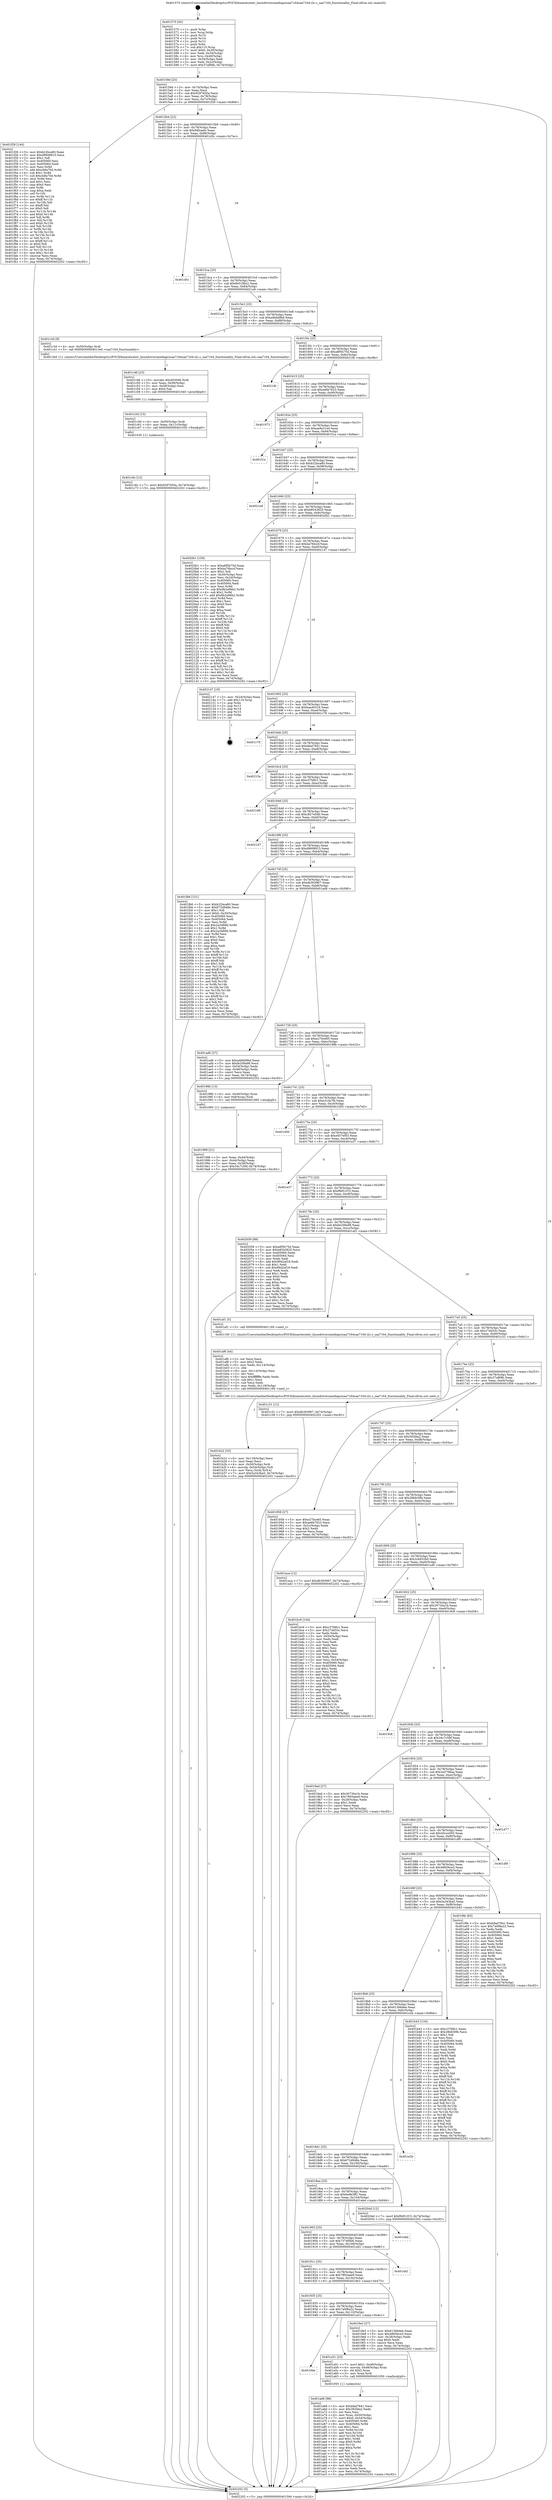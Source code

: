 digraph "0x401570" {
  label = "0x401570 (/mnt/c/Users/mathe/Desktop/tcc/POCII/binaries/extr_linuxdriversmediapcisaa7164saa7164-i2c.c_saa7164_functionality_Final-ollvm.out::main(0))"
  labelloc = "t"
  node[shape=record]

  Entry [label="",width=0.3,height=0.3,shape=circle,fillcolor=black,style=filled]
  "0x40159d" [label="{
     0x40159d [23]\l
     | [instrs]\l
     &nbsp;&nbsp;0x40159d \<+3\>: mov -0x74(%rbp),%eax\l
     &nbsp;&nbsp;0x4015a0 \<+2\>: mov %eax,%ecx\l
     &nbsp;&nbsp;0x4015a2 \<+6\>: sub $0x9297650a,%ecx\l
     &nbsp;&nbsp;0x4015a8 \<+3\>: mov %eax,-0x78(%rbp)\l
     &nbsp;&nbsp;0x4015ab \<+3\>: mov %ecx,-0x7c(%rbp)\l
     &nbsp;&nbsp;0x4015ae \<+6\>: je 0000000000401f26 \<main+0x9b6\>\l
  }"]
  "0x401f26" [label="{
     0x401f26 [144]\l
     | [instrs]\l
     &nbsp;&nbsp;0x401f26 \<+5\>: mov $0xb22bca80,%eax\l
     &nbsp;&nbsp;0x401f2b \<+5\>: mov $0xd9608915,%ecx\l
     &nbsp;&nbsp;0x401f30 \<+2\>: mov $0x1,%dl\l
     &nbsp;&nbsp;0x401f32 \<+7\>: mov 0x405060,%esi\l
     &nbsp;&nbsp;0x401f39 \<+7\>: mov 0x405064,%edi\l
     &nbsp;&nbsp;0x401f40 \<+3\>: mov %esi,%r8d\l
     &nbsp;&nbsp;0x401f43 \<+7\>: add $0xcb8a70d,%r8d\l
     &nbsp;&nbsp;0x401f4a \<+4\>: sub $0x1,%r8d\l
     &nbsp;&nbsp;0x401f4e \<+7\>: sub $0xcb8a70d,%r8d\l
     &nbsp;&nbsp;0x401f55 \<+4\>: imul %r8d,%esi\l
     &nbsp;&nbsp;0x401f59 \<+3\>: and $0x1,%esi\l
     &nbsp;&nbsp;0x401f5c \<+3\>: cmp $0x0,%esi\l
     &nbsp;&nbsp;0x401f5f \<+4\>: sete %r9b\l
     &nbsp;&nbsp;0x401f63 \<+3\>: cmp $0xa,%edi\l
     &nbsp;&nbsp;0x401f66 \<+4\>: setl %r10b\l
     &nbsp;&nbsp;0x401f6a \<+3\>: mov %r9b,%r11b\l
     &nbsp;&nbsp;0x401f6d \<+4\>: xor $0xff,%r11b\l
     &nbsp;&nbsp;0x401f71 \<+3\>: mov %r10b,%bl\l
     &nbsp;&nbsp;0x401f74 \<+3\>: xor $0xff,%bl\l
     &nbsp;&nbsp;0x401f77 \<+3\>: xor $0x0,%dl\l
     &nbsp;&nbsp;0x401f7a \<+3\>: mov %r11b,%r14b\l
     &nbsp;&nbsp;0x401f7d \<+4\>: and $0x0,%r14b\l
     &nbsp;&nbsp;0x401f81 \<+3\>: and %dl,%r9b\l
     &nbsp;&nbsp;0x401f84 \<+3\>: mov %bl,%r15b\l
     &nbsp;&nbsp;0x401f87 \<+4\>: and $0x0,%r15b\l
     &nbsp;&nbsp;0x401f8b \<+3\>: and %dl,%r10b\l
     &nbsp;&nbsp;0x401f8e \<+3\>: or %r9b,%r14b\l
     &nbsp;&nbsp;0x401f91 \<+3\>: or %r10b,%r15b\l
     &nbsp;&nbsp;0x401f94 \<+3\>: xor %r15b,%r14b\l
     &nbsp;&nbsp;0x401f97 \<+3\>: or %bl,%r11b\l
     &nbsp;&nbsp;0x401f9a \<+4\>: xor $0xff,%r11b\l
     &nbsp;&nbsp;0x401f9e \<+3\>: or $0x0,%dl\l
     &nbsp;&nbsp;0x401fa1 \<+3\>: and %dl,%r11b\l
     &nbsp;&nbsp;0x401fa4 \<+3\>: or %r11b,%r14b\l
     &nbsp;&nbsp;0x401fa7 \<+4\>: test $0x1,%r14b\l
     &nbsp;&nbsp;0x401fab \<+3\>: cmovne %ecx,%eax\l
     &nbsp;&nbsp;0x401fae \<+3\>: mov %eax,-0x74(%rbp)\l
     &nbsp;&nbsp;0x401fb1 \<+5\>: jmp 0000000000402202 \<main+0xc92\>\l
  }"]
  "0x4015b4" [label="{
     0x4015b4 [22]\l
     | [instrs]\l
     &nbsp;&nbsp;0x4015b4 \<+5\>: jmp 00000000004015b9 \<main+0x49\>\l
     &nbsp;&nbsp;0x4015b9 \<+3\>: mov -0x78(%rbp),%eax\l
     &nbsp;&nbsp;0x4015bc \<+5\>: sub $0x94fcaefc,%eax\l
     &nbsp;&nbsp;0x4015c1 \<+3\>: mov %eax,-0x80(%rbp)\l
     &nbsp;&nbsp;0x4015c4 \<+6\>: je 0000000000401d5c \<main+0x7ec\>\l
  }"]
  Exit [label="",width=0.3,height=0.3,shape=circle,fillcolor=black,style=filled,peripheries=2]
  "0x401d5c" [label="{
     0x401d5c\l
  }", style=dashed]
  "0x4015ca" [label="{
     0x4015ca [25]\l
     | [instrs]\l
     &nbsp;&nbsp;0x4015ca \<+5\>: jmp 00000000004015cf \<main+0x5f\>\l
     &nbsp;&nbsp;0x4015cf \<+3\>: mov -0x78(%rbp),%eax\l
     &nbsp;&nbsp;0x4015d2 \<+5\>: sub $0x9e518bc2,%eax\l
     &nbsp;&nbsp;0x4015d7 \<+6\>: mov %eax,-0x84(%rbp)\l
     &nbsp;&nbsp;0x4015dd \<+6\>: je 00000000004021a9 \<main+0xc39\>\l
  }"]
  "0x401c6c" [label="{
     0x401c6c [12]\l
     | [instrs]\l
     &nbsp;&nbsp;0x401c6c \<+7\>: movl $0x9297650a,-0x74(%rbp)\l
     &nbsp;&nbsp;0x401c73 \<+5\>: jmp 0000000000402202 \<main+0xc92\>\l
  }"]
  "0x4021a9" [label="{
     0x4021a9\l
  }", style=dashed]
  "0x4015e3" [label="{
     0x4015e3 [25]\l
     | [instrs]\l
     &nbsp;&nbsp;0x4015e3 \<+5\>: jmp 00000000004015e8 \<main+0x78\>\l
     &nbsp;&nbsp;0x4015e8 \<+3\>: mov -0x78(%rbp),%eax\l
     &nbsp;&nbsp;0x4015eb \<+5\>: sub $0xa4b6d9bd,%eax\l
     &nbsp;&nbsp;0x4015f0 \<+6\>: mov %eax,-0x88(%rbp)\l
     &nbsp;&nbsp;0x4015f6 \<+6\>: je 0000000000401c3d \<main+0x6cd\>\l
  }"]
  "0x401c5d" [label="{
     0x401c5d [15]\l
     | [instrs]\l
     &nbsp;&nbsp;0x401c5d \<+4\>: mov -0x50(%rbp),%rdi\l
     &nbsp;&nbsp;0x401c61 \<+6\>: mov %eax,-0x11c(%rbp)\l
     &nbsp;&nbsp;0x401c67 \<+5\>: call 0000000000401030 \<free@plt\>\l
     | [calls]\l
     &nbsp;&nbsp;0x401030 \{1\} (unknown)\l
  }"]
  "0x401c3d" [label="{
     0x401c3d [9]\l
     | [instrs]\l
     &nbsp;&nbsp;0x401c3d \<+4\>: mov -0x50(%rbp),%rdi\l
     &nbsp;&nbsp;0x401c41 \<+5\>: call 00000000004013e0 \<saa7164_functionality\>\l
     | [calls]\l
     &nbsp;&nbsp;0x4013e0 \{1\} (/mnt/c/Users/mathe/Desktop/tcc/POCII/binaries/extr_linuxdriversmediapcisaa7164saa7164-i2c.c_saa7164_functionality_Final-ollvm.out::saa7164_functionality)\l
  }"]
  "0x4015fc" [label="{
     0x4015fc [25]\l
     | [instrs]\l
     &nbsp;&nbsp;0x4015fc \<+5\>: jmp 0000000000401601 \<main+0x91\>\l
     &nbsp;&nbsp;0x401601 \<+3\>: mov -0x78(%rbp),%eax\l
     &nbsp;&nbsp;0x401604 \<+5\>: sub $0xa8f5b75d,%eax\l
     &nbsp;&nbsp;0x401609 \<+6\>: mov %eax,-0x8c(%rbp)\l
     &nbsp;&nbsp;0x40160f \<+6\>: je 00000000004021fb \<main+0xc8b\>\l
  }"]
  "0x401c46" [label="{
     0x401c46 [23]\l
     | [instrs]\l
     &nbsp;&nbsp;0x401c46 \<+10\>: movabs $0x4030d6,%rdi\l
     &nbsp;&nbsp;0x401c50 \<+3\>: mov %eax,-0x58(%rbp)\l
     &nbsp;&nbsp;0x401c53 \<+3\>: mov -0x58(%rbp),%esi\l
     &nbsp;&nbsp;0x401c56 \<+2\>: mov $0x0,%al\l
     &nbsp;&nbsp;0x401c58 \<+5\>: call 0000000000401040 \<printf@plt\>\l
     | [calls]\l
     &nbsp;&nbsp;0x401040 \{1\} (unknown)\l
  }"]
  "0x4021fb" [label="{
     0x4021fb\l
  }", style=dashed]
  "0x401615" [label="{
     0x401615 [25]\l
     | [instrs]\l
     &nbsp;&nbsp;0x401615 \<+5\>: jmp 000000000040161a \<main+0xaa\>\l
     &nbsp;&nbsp;0x40161a \<+3\>: mov -0x78(%rbp),%eax\l
     &nbsp;&nbsp;0x40161d \<+5\>: sub $0xae6b7623,%eax\l
     &nbsp;&nbsp;0x401622 \<+6\>: mov %eax,-0x90(%rbp)\l
     &nbsp;&nbsp;0x401628 \<+6\>: je 0000000000401973 \<main+0x403\>\l
  }"]
  "0x401b22" [label="{
     0x401b22 [33]\l
     | [instrs]\l
     &nbsp;&nbsp;0x401b22 \<+6\>: mov -0x118(%rbp),%ecx\l
     &nbsp;&nbsp;0x401b28 \<+3\>: imul %eax,%ecx\l
     &nbsp;&nbsp;0x401b2b \<+4\>: mov -0x50(%rbp),%rdi\l
     &nbsp;&nbsp;0x401b2f \<+4\>: movslq -0x54(%rbp),%r8\l
     &nbsp;&nbsp;0x401b33 \<+4\>: mov %ecx,(%rdi,%r8,4)\l
     &nbsp;&nbsp;0x401b37 \<+7\>: movl $0x5a343ba5,-0x74(%rbp)\l
     &nbsp;&nbsp;0x401b3e \<+5\>: jmp 0000000000402202 \<main+0xc92\>\l
  }"]
  "0x401973" [label="{
     0x401973\l
  }", style=dashed]
  "0x40162e" [label="{
     0x40162e [25]\l
     | [instrs]\l
     &nbsp;&nbsp;0x40162e \<+5\>: jmp 0000000000401633 \<main+0xc3\>\l
     &nbsp;&nbsp;0x401633 \<+3\>: mov -0x78(%rbp),%eax\l
     &nbsp;&nbsp;0x401636 \<+5\>: sub $0xae9e31e4,%eax\l
     &nbsp;&nbsp;0x40163b \<+6\>: mov %eax,-0x94(%rbp)\l
     &nbsp;&nbsp;0x401641 \<+6\>: je 0000000000401f1a \<main+0x9aa\>\l
  }"]
  "0x401af6" [label="{
     0x401af6 [44]\l
     | [instrs]\l
     &nbsp;&nbsp;0x401af6 \<+2\>: xor %ecx,%ecx\l
     &nbsp;&nbsp;0x401af8 \<+5\>: mov $0x2,%edx\l
     &nbsp;&nbsp;0x401afd \<+6\>: mov %edx,-0x114(%rbp)\l
     &nbsp;&nbsp;0x401b03 \<+1\>: cltd\l
     &nbsp;&nbsp;0x401b04 \<+6\>: mov -0x114(%rbp),%esi\l
     &nbsp;&nbsp;0x401b0a \<+2\>: idiv %esi\l
     &nbsp;&nbsp;0x401b0c \<+6\>: imul $0xfffffffe,%edx,%edx\l
     &nbsp;&nbsp;0x401b12 \<+3\>: sub $0x1,%ecx\l
     &nbsp;&nbsp;0x401b15 \<+2\>: sub %ecx,%edx\l
     &nbsp;&nbsp;0x401b17 \<+6\>: mov %edx,-0x118(%rbp)\l
     &nbsp;&nbsp;0x401b1d \<+5\>: call 0000000000401160 \<next_i\>\l
     | [calls]\l
     &nbsp;&nbsp;0x401160 \{1\} (/mnt/c/Users/mathe/Desktop/tcc/POCII/binaries/extr_linuxdriversmediapcisaa7164saa7164-i2c.c_saa7164_functionality_Final-ollvm.out::next_i)\l
  }"]
  "0x401f1a" [label="{
     0x401f1a\l
  }", style=dashed]
  "0x401647" [label="{
     0x401647 [25]\l
     | [instrs]\l
     &nbsp;&nbsp;0x401647 \<+5\>: jmp 000000000040164c \<main+0xdc\>\l
     &nbsp;&nbsp;0x40164c \<+3\>: mov -0x78(%rbp),%eax\l
     &nbsp;&nbsp;0x40164f \<+5\>: sub $0xb22bca80,%eax\l
     &nbsp;&nbsp;0x401654 \<+6\>: mov %eax,-0x98(%rbp)\l
     &nbsp;&nbsp;0x40165a \<+6\>: je 00000000004021e8 \<main+0xc78\>\l
  }"]
  "0x401a68" [label="{
     0x401a68 [98]\l
     | [instrs]\l
     &nbsp;&nbsp;0x401a68 \<+5\>: mov $0xbfad7841,%ecx\l
     &nbsp;&nbsp;0x401a6d \<+5\>: mov $0x392fda2,%edx\l
     &nbsp;&nbsp;0x401a72 \<+2\>: xor %esi,%esi\l
     &nbsp;&nbsp;0x401a74 \<+4\>: mov %rax,-0x50(%rbp)\l
     &nbsp;&nbsp;0x401a78 \<+7\>: movl $0x0,-0x54(%rbp)\l
     &nbsp;&nbsp;0x401a7f \<+8\>: mov 0x405060,%r8d\l
     &nbsp;&nbsp;0x401a87 \<+8\>: mov 0x405064,%r9d\l
     &nbsp;&nbsp;0x401a8f \<+3\>: sub $0x1,%esi\l
     &nbsp;&nbsp;0x401a92 \<+3\>: mov %r8d,%r10d\l
     &nbsp;&nbsp;0x401a95 \<+3\>: add %esi,%r10d\l
     &nbsp;&nbsp;0x401a98 \<+4\>: imul %r10d,%r8d\l
     &nbsp;&nbsp;0x401a9c \<+4\>: and $0x1,%r8d\l
     &nbsp;&nbsp;0x401aa0 \<+4\>: cmp $0x0,%r8d\l
     &nbsp;&nbsp;0x401aa4 \<+4\>: sete %r11b\l
     &nbsp;&nbsp;0x401aa8 \<+4\>: cmp $0xa,%r9d\l
     &nbsp;&nbsp;0x401aac \<+3\>: setl %bl\l
     &nbsp;&nbsp;0x401aaf \<+3\>: mov %r11b,%r14b\l
     &nbsp;&nbsp;0x401ab2 \<+3\>: and %bl,%r14b\l
     &nbsp;&nbsp;0x401ab5 \<+3\>: xor %bl,%r11b\l
     &nbsp;&nbsp;0x401ab8 \<+3\>: or %r11b,%r14b\l
     &nbsp;&nbsp;0x401abb \<+4\>: test $0x1,%r14b\l
     &nbsp;&nbsp;0x401abf \<+3\>: cmovne %edx,%ecx\l
     &nbsp;&nbsp;0x401ac2 \<+3\>: mov %ecx,-0x74(%rbp)\l
     &nbsp;&nbsp;0x401ac5 \<+5\>: jmp 0000000000402202 \<main+0xc92\>\l
  }"]
  "0x4021e8" [label="{
     0x4021e8\l
  }", style=dashed]
  "0x401660" [label="{
     0x401660 [25]\l
     | [instrs]\l
     &nbsp;&nbsp;0x401660 \<+5\>: jmp 0000000000401665 \<main+0xf5\>\l
     &nbsp;&nbsp;0x401665 \<+3\>: mov -0x78(%rbp),%eax\l
     &nbsp;&nbsp;0x401668 \<+5\>: sub $0xb8543825,%eax\l
     &nbsp;&nbsp;0x40166d \<+6\>: mov %eax,-0x9c(%rbp)\l
     &nbsp;&nbsp;0x401673 \<+6\>: je 00000000004020b1 \<main+0xb41\>\l
  }"]
  "0x40194e" [label="{
     0x40194e\l
  }", style=dashed]
  "0x4020b1" [label="{
     0x4020b1 [150]\l
     | [instrs]\l
     &nbsp;&nbsp;0x4020b1 \<+5\>: mov $0xa8f5b75d,%eax\l
     &nbsp;&nbsp;0x4020b6 \<+5\>: mov $0xba76bccf,%ecx\l
     &nbsp;&nbsp;0x4020bb \<+2\>: mov $0x1,%dl\l
     &nbsp;&nbsp;0x4020bd \<+3\>: mov -0x30(%rbp),%esi\l
     &nbsp;&nbsp;0x4020c0 \<+3\>: mov %esi,-0x24(%rbp)\l
     &nbsp;&nbsp;0x4020c3 \<+7\>: mov 0x405060,%esi\l
     &nbsp;&nbsp;0x4020ca \<+7\>: mov 0x405064,%edi\l
     &nbsp;&nbsp;0x4020d1 \<+3\>: mov %esi,%r8d\l
     &nbsp;&nbsp;0x4020d4 \<+7\>: sub $0x8b2a96b2,%r8d\l
     &nbsp;&nbsp;0x4020db \<+4\>: sub $0x1,%r8d\l
     &nbsp;&nbsp;0x4020df \<+7\>: add $0x8b2a96b2,%r8d\l
     &nbsp;&nbsp;0x4020e6 \<+4\>: imul %r8d,%esi\l
     &nbsp;&nbsp;0x4020ea \<+3\>: and $0x1,%esi\l
     &nbsp;&nbsp;0x4020ed \<+3\>: cmp $0x0,%esi\l
     &nbsp;&nbsp;0x4020f0 \<+4\>: sete %r9b\l
     &nbsp;&nbsp;0x4020f4 \<+3\>: cmp $0xa,%edi\l
     &nbsp;&nbsp;0x4020f7 \<+4\>: setl %r10b\l
     &nbsp;&nbsp;0x4020fb \<+3\>: mov %r9b,%r11b\l
     &nbsp;&nbsp;0x4020fe \<+4\>: xor $0xff,%r11b\l
     &nbsp;&nbsp;0x402102 \<+3\>: mov %r10b,%bl\l
     &nbsp;&nbsp;0x402105 \<+3\>: xor $0xff,%bl\l
     &nbsp;&nbsp;0x402108 \<+3\>: xor $0x0,%dl\l
     &nbsp;&nbsp;0x40210b \<+3\>: mov %r11b,%r14b\l
     &nbsp;&nbsp;0x40210e \<+4\>: and $0x0,%r14b\l
     &nbsp;&nbsp;0x402112 \<+3\>: and %dl,%r9b\l
     &nbsp;&nbsp;0x402115 \<+3\>: mov %bl,%r15b\l
     &nbsp;&nbsp;0x402118 \<+4\>: and $0x0,%r15b\l
     &nbsp;&nbsp;0x40211c \<+3\>: and %dl,%r10b\l
     &nbsp;&nbsp;0x40211f \<+3\>: or %r9b,%r14b\l
     &nbsp;&nbsp;0x402122 \<+3\>: or %r10b,%r15b\l
     &nbsp;&nbsp;0x402125 \<+3\>: xor %r15b,%r14b\l
     &nbsp;&nbsp;0x402128 \<+3\>: or %bl,%r11b\l
     &nbsp;&nbsp;0x40212b \<+4\>: xor $0xff,%r11b\l
     &nbsp;&nbsp;0x40212f \<+3\>: or $0x0,%dl\l
     &nbsp;&nbsp;0x402132 \<+3\>: and %dl,%r11b\l
     &nbsp;&nbsp;0x402135 \<+3\>: or %r11b,%r14b\l
     &nbsp;&nbsp;0x402138 \<+4\>: test $0x1,%r14b\l
     &nbsp;&nbsp;0x40213c \<+3\>: cmovne %ecx,%eax\l
     &nbsp;&nbsp;0x40213f \<+3\>: mov %eax,-0x74(%rbp)\l
     &nbsp;&nbsp;0x402142 \<+5\>: jmp 0000000000402202 \<main+0xc92\>\l
  }"]
  "0x401679" [label="{
     0x401679 [25]\l
     | [instrs]\l
     &nbsp;&nbsp;0x401679 \<+5\>: jmp 000000000040167e \<main+0x10e\>\l
     &nbsp;&nbsp;0x40167e \<+3\>: mov -0x78(%rbp),%eax\l
     &nbsp;&nbsp;0x401681 \<+5\>: sub $0xba76bccf,%eax\l
     &nbsp;&nbsp;0x401686 \<+6\>: mov %eax,-0xa0(%rbp)\l
     &nbsp;&nbsp;0x40168c \<+6\>: je 0000000000402147 \<main+0xbd7\>\l
  }"]
  "0x401a51" [label="{
     0x401a51 [23]\l
     | [instrs]\l
     &nbsp;&nbsp;0x401a51 \<+7\>: movl $0x1,-0x48(%rbp)\l
     &nbsp;&nbsp;0x401a58 \<+4\>: movslq -0x48(%rbp),%rax\l
     &nbsp;&nbsp;0x401a5c \<+4\>: shl $0x2,%rax\l
     &nbsp;&nbsp;0x401a60 \<+3\>: mov %rax,%rdi\l
     &nbsp;&nbsp;0x401a63 \<+5\>: call 0000000000401050 \<malloc@plt\>\l
     | [calls]\l
     &nbsp;&nbsp;0x401050 \{1\} (unknown)\l
  }"]
  "0x402147" [label="{
     0x402147 [19]\l
     | [instrs]\l
     &nbsp;&nbsp;0x402147 \<+3\>: mov -0x24(%rbp),%eax\l
     &nbsp;&nbsp;0x40214a \<+7\>: add $0x110,%rsp\l
     &nbsp;&nbsp;0x402151 \<+1\>: pop %rbx\l
     &nbsp;&nbsp;0x402152 \<+2\>: pop %r12\l
     &nbsp;&nbsp;0x402154 \<+2\>: pop %r14\l
     &nbsp;&nbsp;0x402156 \<+2\>: pop %r15\l
     &nbsp;&nbsp;0x402158 \<+1\>: pop %rbp\l
     &nbsp;&nbsp;0x402159 \<+1\>: ret\l
  }"]
  "0x401692" [label="{
     0x401692 [25]\l
     | [instrs]\l
     &nbsp;&nbsp;0x401692 \<+5\>: jmp 0000000000401697 \<main+0x127\>\l
     &nbsp;&nbsp;0x401697 \<+3\>: mov -0x78(%rbp),%eax\l
     &nbsp;&nbsp;0x40169a \<+5\>: sub $0xbaa40316,%eax\l
     &nbsp;&nbsp;0x40169f \<+6\>: mov %eax,-0xa4(%rbp)\l
     &nbsp;&nbsp;0x4016a5 \<+6\>: je 0000000000401c78 \<main+0x708\>\l
  }"]
  "0x401935" [label="{
     0x401935 [25]\l
     | [instrs]\l
     &nbsp;&nbsp;0x401935 \<+5\>: jmp 000000000040193a \<main+0x3ca\>\l
     &nbsp;&nbsp;0x40193a \<+3\>: mov -0x78(%rbp),%eax\l
     &nbsp;&nbsp;0x40193d \<+5\>: sub $0x7a0f8a22,%eax\l
     &nbsp;&nbsp;0x401942 \<+6\>: mov %eax,-0x110(%rbp)\l
     &nbsp;&nbsp;0x401948 \<+6\>: je 0000000000401a51 \<main+0x4e1\>\l
  }"]
  "0x401c78" [label="{
     0x401c78\l
  }", style=dashed]
  "0x4016ab" [label="{
     0x4016ab [25]\l
     | [instrs]\l
     &nbsp;&nbsp;0x4016ab \<+5\>: jmp 00000000004016b0 \<main+0x140\>\l
     &nbsp;&nbsp;0x4016b0 \<+3\>: mov -0x78(%rbp),%eax\l
     &nbsp;&nbsp;0x4016b3 \<+5\>: sub $0xbfad7841,%eax\l
     &nbsp;&nbsp;0x4016b8 \<+6\>: mov %eax,-0xa8(%rbp)\l
     &nbsp;&nbsp;0x4016be \<+6\>: je 000000000040215a \<main+0xbea\>\l
  }"]
  "0x4019e3" [label="{
     0x4019e3 [27]\l
     | [instrs]\l
     &nbsp;&nbsp;0x4019e3 \<+5\>: mov $0x61366dee,%eax\l
     &nbsp;&nbsp;0x4019e8 \<+5\>: mov $0x48656ce3,%ecx\l
     &nbsp;&nbsp;0x4019ed \<+3\>: mov -0x28(%rbp),%edx\l
     &nbsp;&nbsp;0x4019f0 \<+3\>: cmp $0x0,%edx\l
     &nbsp;&nbsp;0x4019f3 \<+3\>: cmove %ecx,%eax\l
     &nbsp;&nbsp;0x4019f6 \<+3\>: mov %eax,-0x74(%rbp)\l
     &nbsp;&nbsp;0x4019f9 \<+5\>: jmp 0000000000402202 \<main+0xc92\>\l
  }"]
  "0x40215a" [label="{
     0x40215a\l
  }", style=dashed]
  "0x4016c4" [label="{
     0x4016c4 [25]\l
     | [instrs]\l
     &nbsp;&nbsp;0x4016c4 \<+5\>: jmp 00000000004016c9 \<main+0x159\>\l
     &nbsp;&nbsp;0x4016c9 \<+3\>: mov -0x78(%rbp),%eax\l
     &nbsp;&nbsp;0x4016cc \<+5\>: sub $0xc37fdfc1,%eax\l
     &nbsp;&nbsp;0x4016d1 \<+6\>: mov %eax,-0xac(%rbp)\l
     &nbsp;&nbsp;0x4016d7 \<+6\>: je 0000000000402188 \<main+0xc18\>\l
  }"]
  "0x40191c" [label="{
     0x40191c [25]\l
     | [instrs]\l
     &nbsp;&nbsp;0x40191c \<+5\>: jmp 0000000000401921 \<main+0x3b1\>\l
     &nbsp;&nbsp;0x401921 \<+3\>: mov -0x78(%rbp),%eax\l
     &nbsp;&nbsp;0x401924 \<+5\>: sub $0x7893aee9,%eax\l
     &nbsp;&nbsp;0x401929 \<+6\>: mov %eax,-0x10c(%rbp)\l
     &nbsp;&nbsp;0x40192f \<+6\>: je 00000000004019e3 \<main+0x473\>\l
  }"]
  "0x402188" [label="{
     0x402188\l
  }", style=dashed]
  "0x4016dd" [label="{
     0x4016dd [25]\l
     | [instrs]\l
     &nbsp;&nbsp;0x4016dd \<+5\>: jmp 00000000004016e2 \<main+0x172\>\l
     &nbsp;&nbsp;0x4016e2 \<+3\>: mov -0x78(%rbp),%eax\l
     &nbsp;&nbsp;0x4016e5 \<+5\>: sub $0xc827e0db,%eax\l
     &nbsp;&nbsp;0x4016ea \<+6\>: mov %eax,-0xb0(%rbp)\l
     &nbsp;&nbsp;0x4016f0 \<+6\>: je 00000000004021d7 \<main+0xc67\>\l
  }"]
  "0x401dd1" [label="{
     0x401dd1\l
  }", style=dashed]
  "0x4021d7" [label="{
     0x4021d7\l
  }", style=dashed]
  "0x4016f6" [label="{
     0x4016f6 [25]\l
     | [instrs]\l
     &nbsp;&nbsp;0x4016f6 \<+5\>: jmp 00000000004016fb \<main+0x18b\>\l
     &nbsp;&nbsp;0x4016fb \<+3\>: mov -0x78(%rbp),%eax\l
     &nbsp;&nbsp;0x4016fe \<+5\>: sub $0xd9608915,%eax\l
     &nbsp;&nbsp;0x401703 \<+6\>: mov %eax,-0xb4(%rbp)\l
     &nbsp;&nbsp;0x401709 \<+6\>: je 0000000000401fb6 \<main+0xa46\>\l
  }"]
  "0x401903" [label="{
     0x401903 [25]\l
     | [instrs]\l
     &nbsp;&nbsp;0x401903 \<+5\>: jmp 0000000000401908 \<main+0x398\>\l
     &nbsp;&nbsp;0x401908 \<+3\>: mov -0x78(%rbp),%eax\l
     &nbsp;&nbsp;0x40190b \<+5\>: sub $0x7374f0b6,%eax\l
     &nbsp;&nbsp;0x401910 \<+6\>: mov %eax,-0x108(%rbp)\l
     &nbsp;&nbsp;0x401916 \<+6\>: je 0000000000401dd1 \<main+0x861\>\l
  }"]
  "0x401fb6" [label="{
     0x401fb6 [151]\l
     | [instrs]\l
     &nbsp;&nbsp;0x401fb6 \<+5\>: mov $0xb22bca80,%eax\l
     &nbsp;&nbsp;0x401fbb \<+5\>: mov $0x672d948e,%ecx\l
     &nbsp;&nbsp;0x401fc0 \<+2\>: mov $0x1,%dl\l
     &nbsp;&nbsp;0x401fc2 \<+7\>: movl $0x0,-0x30(%rbp)\l
     &nbsp;&nbsp;0x401fc9 \<+7\>: mov 0x405060,%esi\l
     &nbsp;&nbsp;0x401fd0 \<+7\>: mov 0x405064,%edi\l
     &nbsp;&nbsp;0x401fd7 \<+3\>: mov %esi,%r8d\l
     &nbsp;&nbsp;0x401fda \<+7\>: add $0x2a34f0fd,%r8d\l
     &nbsp;&nbsp;0x401fe1 \<+4\>: sub $0x1,%r8d\l
     &nbsp;&nbsp;0x401fe5 \<+7\>: sub $0x2a34f0fd,%r8d\l
     &nbsp;&nbsp;0x401fec \<+4\>: imul %r8d,%esi\l
     &nbsp;&nbsp;0x401ff0 \<+3\>: and $0x1,%esi\l
     &nbsp;&nbsp;0x401ff3 \<+3\>: cmp $0x0,%esi\l
     &nbsp;&nbsp;0x401ff6 \<+4\>: sete %r9b\l
     &nbsp;&nbsp;0x401ffa \<+3\>: cmp $0xa,%edi\l
     &nbsp;&nbsp;0x401ffd \<+4\>: setl %r10b\l
     &nbsp;&nbsp;0x402001 \<+3\>: mov %r9b,%r11b\l
     &nbsp;&nbsp;0x402004 \<+4\>: xor $0xff,%r11b\l
     &nbsp;&nbsp;0x402008 \<+3\>: mov %r10b,%bl\l
     &nbsp;&nbsp;0x40200b \<+3\>: xor $0xff,%bl\l
     &nbsp;&nbsp;0x40200e \<+3\>: xor $0x1,%dl\l
     &nbsp;&nbsp;0x402011 \<+3\>: mov %r11b,%r14b\l
     &nbsp;&nbsp;0x402014 \<+4\>: and $0xff,%r14b\l
     &nbsp;&nbsp;0x402018 \<+3\>: and %dl,%r9b\l
     &nbsp;&nbsp;0x40201b \<+3\>: mov %bl,%r15b\l
     &nbsp;&nbsp;0x40201e \<+4\>: and $0xff,%r15b\l
     &nbsp;&nbsp;0x402022 \<+3\>: and %dl,%r10b\l
     &nbsp;&nbsp;0x402025 \<+3\>: or %r9b,%r14b\l
     &nbsp;&nbsp;0x402028 \<+3\>: or %r10b,%r15b\l
     &nbsp;&nbsp;0x40202b \<+3\>: xor %r15b,%r14b\l
     &nbsp;&nbsp;0x40202e \<+3\>: or %bl,%r11b\l
     &nbsp;&nbsp;0x402031 \<+4\>: xor $0xff,%r11b\l
     &nbsp;&nbsp;0x402035 \<+3\>: or $0x1,%dl\l
     &nbsp;&nbsp;0x402038 \<+3\>: and %dl,%r11b\l
     &nbsp;&nbsp;0x40203b \<+3\>: or %r11b,%r14b\l
     &nbsp;&nbsp;0x40203e \<+4\>: test $0x1,%r14b\l
     &nbsp;&nbsp;0x402042 \<+3\>: cmovne %ecx,%eax\l
     &nbsp;&nbsp;0x402045 \<+3\>: mov %eax,-0x74(%rbp)\l
     &nbsp;&nbsp;0x402048 \<+5\>: jmp 0000000000402202 \<main+0xc92\>\l
  }"]
  "0x40170f" [label="{
     0x40170f [25]\l
     | [instrs]\l
     &nbsp;&nbsp;0x40170f \<+5\>: jmp 0000000000401714 \<main+0x1a4\>\l
     &nbsp;&nbsp;0x401714 \<+3\>: mov -0x78(%rbp),%eax\l
     &nbsp;&nbsp;0x401717 \<+5\>: sub $0xdb393967,%eax\l
     &nbsp;&nbsp;0x40171c \<+6\>: mov %eax,-0xb8(%rbp)\l
     &nbsp;&nbsp;0x401722 \<+6\>: je 0000000000401ad6 \<main+0x566\>\l
  }"]
  "0x401ebd" [label="{
     0x401ebd\l
  }", style=dashed]
  "0x401ad6" [label="{
     0x401ad6 [27]\l
     | [instrs]\l
     &nbsp;&nbsp;0x401ad6 \<+5\>: mov $0xa4b6d9bd,%eax\l
     &nbsp;&nbsp;0x401adb \<+5\>: mov $0xfe209a98,%ecx\l
     &nbsp;&nbsp;0x401ae0 \<+3\>: mov -0x54(%rbp),%edx\l
     &nbsp;&nbsp;0x401ae3 \<+3\>: cmp -0x48(%rbp),%edx\l
     &nbsp;&nbsp;0x401ae6 \<+3\>: cmovl %ecx,%eax\l
     &nbsp;&nbsp;0x401ae9 \<+3\>: mov %eax,-0x74(%rbp)\l
     &nbsp;&nbsp;0x401aec \<+5\>: jmp 0000000000402202 \<main+0xc92\>\l
  }"]
  "0x401728" [label="{
     0x401728 [25]\l
     | [instrs]\l
     &nbsp;&nbsp;0x401728 \<+5\>: jmp 000000000040172d \<main+0x1bd\>\l
     &nbsp;&nbsp;0x40172d \<+3\>: mov -0x78(%rbp),%eax\l
     &nbsp;&nbsp;0x401730 \<+5\>: sub $0xe27bce65,%eax\l
     &nbsp;&nbsp;0x401735 \<+6\>: mov %eax,-0xbc(%rbp)\l
     &nbsp;&nbsp;0x40173b \<+6\>: je 000000000040198b \<main+0x41b\>\l
  }"]
  "0x4018ea" [label="{
     0x4018ea [25]\l
     | [instrs]\l
     &nbsp;&nbsp;0x4018ea \<+5\>: jmp 00000000004018ef \<main+0x37f\>\l
     &nbsp;&nbsp;0x4018ef \<+3\>: mov -0x78(%rbp),%eax\l
     &nbsp;&nbsp;0x4018f2 \<+5\>: sub $0x6e9b3ff1,%eax\l
     &nbsp;&nbsp;0x4018f7 \<+6\>: mov %eax,-0x104(%rbp)\l
     &nbsp;&nbsp;0x4018fd \<+6\>: je 0000000000401ebd \<main+0x94d\>\l
  }"]
  "0x40198b" [label="{
     0x40198b [13]\l
     | [instrs]\l
     &nbsp;&nbsp;0x40198b \<+4\>: mov -0x40(%rbp),%rax\l
     &nbsp;&nbsp;0x40198f \<+4\>: mov 0x8(%rax),%rdi\l
     &nbsp;&nbsp;0x401993 \<+5\>: call 0000000000401060 \<atoi@plt\>\l
     | [calls]\l
     &nbsp;&nbsp;0x401060 \{1\} (unknown)\l
  }"]
  "0x401741" [label="{
     0x401741 [25]\l
     | [instrs]\l
     &nbsp;&nbsp;0x401741 \<+5\>: jmp 0000000000401746 \<main+0x1d6\>\l
     &nbsp;&nbsp;0x401746 \<+3\>: mov -0x78(%rbp),%eax\l
     &nbsp;&nbsp;0x401749 \<+5\>: sub $0xe31fa7f4,%eax\l
     &nbsp;&nbsp;0x40174e \<+6\>: mov %eax,-0xc0(%rbp)\l
     &nbsp;&nbsp;0x401754 \<+6\>: je 0000000000401d50 \<main+0x7e0\>\l
  }"]
  "0x40204d" [label="{
     0x40204d [12]\l
     | [instrs]\l
     &nbsp;&nbsp;0x40204d \<+7\>: movl $0xf9d51f15,-0x74(%rbp)\l
     &nbsp;&nbsp;0x402054 \<+5\>: jmp 0000000000402202 \<main+0xc92\>\l
  }"]
  "0x401d50" [label="{
     0x401d50\l
  }", style=dashed]
  "0x40175a" [label="{
     0x40175a [25]\l
     | [instrs]\l
     &nbsp;&nbsp;0x40175a \<+5\>: jmp 000000000040175f \<main+0x1ef\>\l
     &nbsp;&nbsp;0x40175f \<+3\>: mov -0x78(%rbp),%eax\l
     &nbsp;&nbsp;0x401762 \<+5\>: sub $0xe457ef53,%eax\l
     &nbsp;&nbsp;0x401767 \<+6\>: mov %eax,-0xc4(%rbp)\l
     &nbsp;&nbsp;0x40176d \<+6\>: je 0000000000401e37 \<main+0x8c7\>\l
  }"]
  "0x4018d1" [label="{
     0x4018d1 [25]\l
     | [instrs]\l
     &nbsp;&nbsp;0x4018d1 \<+5\>: jmp 00000000004018d6 \<main+0x366\>\l
     &nbsp;&nbsp;0x4018d6 \<+3\>: mov -0x78(%rbp),%eax\l
     &nbsp;&nbsp;0x4018d9 \<+5\>: sub $0x672d948e,%eax\l
     &nbsp;&nbsp;0x4018de \<+6\>: mov %eax,-0x100(%rbp)\l
     &nbsp;&nbsp;0x4018e4 \<+6\>: je 000000000040204d \<main+0xadd\>\l
  }"]
  "0x401e37" [label="{
     0x401e37\l
  }", style=dashed]
  "0x401773" [label="{
     0x401773 [25]\l
     | [instrs]\l
     &nbsp;&nbsp;0x401773 \<+5\>: jmp 0000000000401778 \<main+0x208\>\l
     &nbsp;&nbsp;0x401778 \<+3\>: mov -0x78(%rbp),%eax\l
     &nbsp;&nbsp;0x40177b \<+5\>: sub $0xf9d51f15,%eax\l
     &nbsp;&nbsp;0x401780 \<+6\>: mov %eax,-0xc8(%rbp)\l
     &nbsp;&nbsp;0x401786 \<+6\>: je 0000000000402059 \<main+0xae9\>\l
  }"]
  "0x401e2b" [label="{
     0x401e2b\l
  }", style=dashed]
  "0x402059" [label="{
     0x402059 [88]\l
     | [instrs]\l
     &nbsp;&nbsp;0x402059 \<+5\>: mov $0xa8f5b75d,%eax\l
     &nbsp;&nbsp;0x40205e \<+5\>: mov $0xb8543825,%ecx\l
     &nbsp;&nbsp;0x402063 \<+7\>: mov 0x405060,%edx\l
     &nbsp;&nbsp;0x40206a \<+7\>: mov 0x405064,%esi\l
     &nbsp;&nbsp;0x402071 \<+2\>: mov %edx,%edi\l
     &nbsp;&nbsp;0x402073 \<+6\>: add $0x99d2af18,%edi\l
     &nbsp;&nbsp;0x402079 \<+3\>: sub $0x1,%edi\l
     &nbsp;&nbsp;0x40207c \<+6\>: sub $0x99d2af18,%edi\l
     &nbsp;&nbsp;0x402082 \<+3\>: imul %edi,%edx\l
     &nbsp;&nbsp;0x402085 \<+3\>: and $0x1,%edx\l
     &nbsp;&nbsp;0x402088 \<+3\>: cmp $0x0,%edx\l
     &nbsp;&nbsp;0x40208b \<+4\>: sete %r8b\l
     &nbsp;&nbsp;0x40208f \<+3\>: cmp $0xa,%esi\l
     &nbsp;&nbsp;0x402092 \<+4\>: setl %r9b\l
     &nbsp;&nbsp;0x402096 \<+3\>: mov %r8b,%r10b\l
     &nbsp;&nbsp;0x402099 \<+3\>: and %r9b,%r10b\l
     &nbsp;&nbsp;0x40209c \<+3\>: xor %r9b,%r8b\l
     &nbsp;&nbsp;0x40209f \<+3\>: or %r8b,%r10b\l
     &nbsp;&nbsp;0x4020a2 \<+4\>: test $0x1,%r10b\l
     &nbsp;&nbsp;0x4020a6 \<+3\>: cmovne %ecx,%eax\l
     &nbsp;&nbsp;0x4020a9 \<+3\>: mov %eax,-0x74(%rbp)\l
     &nbsp;&nbsp;0x4020ac \<+5\>: jmp 0000000000402202 \<main+0xc92\>\l
  }"]
  "0x40178c" [label="{
     0x40178c [25]\l
     | [instrs]\l
     &nbsp;&nbsp;0x40178c \<+5\>: jmp 0000000000401791 \<main+0x221\>\l
     &nbsp;&nbsp;0x401791 \<+3\>: mov -0x78(%rbp),%eax\l
     &nbsp;&nbsp;0x401794 \<+5\>: sub $0xfe209a98,%eax\l
     &nbsp;&nbsp;0x401799 \<+6\>: mov %eax,-0xcc(%rbp)\l
     &nbsp;&nbsp;0x40179f \<+6\>: je 0000000000401af1 \<main+0x581\>\l
  }"]
  "0x4018b8" [label="{
     0x4018b8 [25]\l
     | [instrs]\l
     &nbsp;&nbsp;0x4018b8 \<+5\>: jmp 00000000004018bd \<main+0x34d\>\l
     &nbsp;&nbsp;0x4018bd \<+3\>: mov -0x78(%rbp),%eax\l
     &nbsp;&nbsp;0x4018c0 \<+5\>: sub $0x61366dee,%eax\l
     &nbsp;&nbsp;0x4018c5 \<+6\>: mov %eax,-0xfc(%rbp)\l
     &nbsp;&nbsp;0x4018cb \<+6\>: je 0000000000401e2b \<main+0x8bb\>\l
  }"]
  "0x401af1" [label="{
     0x401af1 [5]\l
     | [instrs]\l
     &nbsp;&nbsp;0x401af1 \<+5\>: call 0000000000401160 \<next_i\>\l
     | [calls]\l
     &nbsp;&nbsp;0x401160 \{1\} (/mnt/c/Users/mathe/Desktop/tcc/POCII/binaries/extr_linuxdriversmediapcisaa7164saa7164-i2c.c_saa7164_functionality_Final-ollvm.out::next_i)\l
  }"]
  "0x4017a5" [label="{
     0x4017a5 [25]\l
     | [instrs]\l
     &nbsp;&nbsp;0x4017a5 \<+5\>: jmp 00000000004017aa \<main+0x23a\>\l
     &nbsp;&nbsp;0x4017aa \<+3\>: mov -0x78(%rbp),%eax\l
     &nbsp;&nbsp;0x4017ad \<+5\>: sub $0x27dd33c,%eax\l
     &nbsp;&nbsp;0x4017b2 \<+6\>: mov %eax,-0xd0(%rbp)\l
     &nbsp;&nbsp;0x4017b8 \<+6\>: je 0000000000401c31 \<main+0x6c1\>\l
  }"]
  "0x401b43" [label="{
     0x401b43 [134]\l
     | [instrs]\l
     &nbsp;&nbsp;0x401b43 \<+5\>: mov $0xc37fdfc1,%eax\l
     &nbsp;&nbsp;0x401b48 \<+5\>: mov $0x28bfc09b,%ecx\l
     &nbsp;&nbsp;0x401b4d \<+2\>: mov $0x1,%dl\l
     &nbsp;&nbsp;0x401b4f \<+2\>: xor %esi,%esi\l
     &nbsp;&nbsp;0x401b51 \<+7\>: mov 0x405060,%edi\l
     &nbsp;&nbsp;0x401b58 \<+8\>: mov 0x405064,%r8d\l
     &nbsp;&nbsp;0x401b60 \<+3\>: sub $0x1,%esi\l
     &nbsp;&nbsp;0x401b63 \<+3\>: mov %edi,%r9d\l
     &nbsp;&nbsp;0x401b66 \<+3\>: add %esi,%r9d\l
     &nbsp;&nbsp;0x401b69 \<+4\>: imul %r9d,%edi\l
     &nbsp;&nbsp;0x401b6d \<+3\>: and $0x1,%edi\l
     &nbsp;&nbsp;0x401b70 \<+3\>: cmp $0x0,%edi\l
     &nbsp;&nbsp;0x401b73 \<+4\>: sete %r10b\l
     &nbsp;&nbsp;0x401b77 \<+4\>: cmp $0xa,%r8d\l
     &nbsp;&nbsp;0x401b7b \<+4\>: setl %r11b\l
     &nbsp;&nbsp;0x401b7f \<+3\>: mov %r10b,%bl\l
     &nbsp;&nbsp;0x401b82 \<+3\>: xor $0xff,%bl\l
     &nbsp;&nbsp;0x401b85 \<+3\>: mov %r11b,%r14b\l
     &nbsp;&nbsp;0x401b88 \<+4\>: xor $0xff,%r14b\l
     &nbsp;&nbsp;0x401b8c \<+3\>: xor $0x1,%dl\l
     &nbsp;&nbsp;0x401b8f \<+3\>: mov %bl,%r15b\l
     &nbsp;&nbsp;0x401b92 \<+4\>: and $0xff,%r15b\l
     &nbsp;&nbsp;0x401b96 \<+3\>: and %dl,%r10b\l
     &nbsp;&nbsp;0x401b99 \<+3\>: mov %r14b,%r12b\l
     &nbsp;&nbsp;0x401b9c \<+4\>: and $0xff,%r12b\l
     &nbsp;&nbsp;0x401ba0 \<+3\>: and %dl,%r11b\l
     &nbsp;&nbsp;0x401ba3 \<+3\>: or %r10b,%r15b\l
     &nbsp;&nbsp;0x401ba6 \<+3\>: or %r11b,%r12b\l
     &nbsp;&nbsp;0x401ba9 \<+3\>: xor %r12b,%r15b\l
     &nbsp;&nbsp;0x401bac \<+3\>: or %r14b,%bl\l
     &nbsp;&nbsp;0x401baf \<+3\>: xor $0xff,%bl\l
     &nbsp;&nbsp;0x401bb2 \<+3\>: or $0x1,%dl\l
     &nbsp;&nbsp;0x401bb5 \<+2\>: and %dl,%bl\l
     &nbsp;&nbsp;0x401bb7 \<+3\>: or %bl,%r15b\l
     &nbsp;&nbsp;0x401bba \<+4\>: test $0x1,%r15b\l
     &nbsp;&nbsp;0x401bbe \<+3\>: cmovne %ecx,%eax\l
     &nbsp;&nbsp;0x401bc1 \<+3\>: mov %eax,-0x74(%rbp)\l
     &nbsp;&nbsp;0x401bc4 \<+5\>: jmp 0000000000402202 \<main+0xc92\>\l
  }"]
  "0x401c31" [label="{
     0x401c31 [12]\l
     | [instrs]\l
     &nbsp;&nbsp;0x401c31 \<+7\>: movl $0xdb393967,-0x74(%rbp)\l
     &nbsp;&nbsp;0x401c38 \<+5\>: jmp 0000000000402202 \<main+0xc92\>\l
  }"]
  "0x4017be" [label="{
     0x4017be [25]\l
     | [instrs]\l
     &nbsp;&nbsp;0x4017be \<+5\>: jmp 00000000004017c3 \<main+0x253\>\l
     &nbsp;&nbsp;0x4017c3 \<+3\>: mov -0x78(%rbp),%eax\l
     &nbsp;&nbsp;0x4017c6 \<+5\>: sub $0x37af68b,%eax\l
     &nbsp;&nbsp;0x4017cb \<+6\>: mov %eax,-0xd4(%rbp)\l
     &nbsp;&nbsp;0x4017d1 \<+6\>: je 0000000000401958 \<main+0x3e8\>\l
  }"]
  "0x40189f" [label="{
     0x40189f [25]\l
     | [instrs]\l
     &nbsp;&nbsp;0x40189f \<+5\>: jmp 00000000004018a4 \<main+0x334\>\l
     &nbsp;&nbsp;0x4018a4 \<+3\>: mov -0x78(%rbp),%eax\l
     &nbsp;&nbsp;0x4018a7 \<+5\>: sub $0x5a343ba5,%eax\l
     &nbsp;&nbsp;0x4018ac \<+6\>: mov %eax,-0xf8(%rbp)\l
     &nbsp;&nbsp;0x4018b2 \<+6\>: je 0000000000401b43 \<main+0x5d3\>\l
  }"]
  "0x401958" [label="{
     0x401958 [27]\l
     | [instrs]\l
     &nbsp;&nbsp;0x401958 \<+5\>: mov $0xe27bce65,%eax\l
     &nbsp;&nbsp;0x40195d \<+5\>: mov $0xae6b7623,%ecx\l
     &nbsp;&nbsp;0x401962 \<+3\>: mov -0x2c(%rbp),%edx\l
     &nbsp;&nbsp;0x401965 \<+3\>: cmp $0x2,%edx\l
     &nbsp;&nbsp;0x401968 \<+3\>: cmovne %ecx,%eax\l
     &nbsp;&nbsp;0x40196b \<+3\>: mov %eax,-0x74(%rbp)\l
     &nbsp;&nbsp;0x40196e \<+5\>: jmp 0000000000402202 \<main+0xc92\>\l
  }"]
  "0x4017d7" [label="{
     0x4017d7 [25]\l
     | [instrs]\l
     &nbsp;&nbsp;0x4017d7 \<+5\>: jmp 00000000004017dc \<main+0x26c\>\l
     &nbsp;&nbsp;0x4017dc \<+3\>: mov -0x78(%rbp),%eax\l
     &nbsp;&nbsp;0x4017df \<+5\>: sub $0x392fda2,%eax\l
     &nbsp;&nbsp;0x4017e4 \<+6\>: mov %eax,-0xd8(%rbp)\l
     &nbsp;&nbsp;0x4017ea \<+6\>: je 0000000000401aca \<main+0x55a\>\l
  }"]
  "0x402202" [label="{
     0x402202 [5]\l
     | [instrs]\l
     &nbsp;&nbsp;0x402202 \<+5\>: jmp 000000000040159d \<main+0x2d\>\l
  }"]
  "0x401570" [label="{
     0x401570 [45]\l
     | [instrs]\l
     &nbsp;&nbsp;0x401570 \<+1\>: push %rbp\l
     &nbsp;&nbsp;0x401571 \<+3\>: mov %rsp,%rbp\l
     &nbsp;&nbsp;0x401574 \<+2\>: push %r15\l
     &nbsp;&nbsp;0x401576 \<+2\>: push %r14\l
     &nbsp;&nbsp;0x401578 \<+2\>: push %r12\l
     &nbsp;&nbsp;0x40157a \<+1\>: push %rbx\l
     &nbsp;&nbsp;0x40157b \<+7\>: sub $0x110,%rsp\l
     &nbsp;&nbsp;0x401582 \<+7\>: movl $0x0,-0x30(%rbp)\l
     &nbsp;&nbsp;0x401589 \<+3\>: mov %edi,-0x34(%rbp)\l
     &nbsp;&nbsp;0x40158c \<+4\>: mov %rsi,-0x40(%rbp)\l
     &nbsp;&nbsp;0x401590 \<+3\>: mov -0x34(%rbp),%edi\l
     &nbsp;&nbsp;0x401593 \<+3\>: mov %edi,-0x2c(%rbp)\l
     &nbsp;&nbsp;0x401596 \<+7\>: movl $0x37af68b,-0x74(%rbp)\l
  }"]
  "0x401998" [label="{
     0x401998 [21]\l
     | [instrs]\l
     &nbsp;&nbsp;0x401998 \<+3\>: mov %eax,-0x44(%rbp)\l
     &nbsp;&nbsp;0x40199b \<+3\>: mov -0x44(%rbp),%eax\l
     &nbsp;&nbsp;0x40199e \<+3\>: mov %eax,-0x28(%rbp)\l
     &nbsp;&nbsp;0x4019a1 \<+7\>: movl $0x34c7c56f,-0x74(%rbp)\l
     &nbsp;&nbsp;0x4019a8 \<+5\>: jmp 0000000000402202 \<main+0xc92\>\l
  }"]
  "0x4019fe" [label="{
     0x4019fe [83]\l
     | [instrs]\l
     &nbsp;&nbsp;0x4019fe \<+5\>: mov $0xbfad7841,%eax\l
     &nbsp;&nbsp;0x401a03 \<+5\>: mov $0x7a0f8a22,%ecx\l
     &nbsp;&nbsp;0x401a08 \<+2\>: xor %edx,%edx\l
     &nbsp;&nbsp;0x401a0a \<+7\>: mov 0x405060,%esi\l
     &nbsp;&nbsp;0x401a11 \<+7\>: mov 0x405064,%edi\l
     &nbsp;&nbsp;0x401a18 \<+3\>: sub $0x1,%edx\l
     &nbsp;&nbsp;0x401a1b \<+3\>: mov %esi,%r8d\l
     &nbsp;&nbsp;0x401a1e \<+3\>: add %edx,%r8d\l
     &nbsp;&nbsp;0x401a21 \<+4\>: imul %r8d,%esi\l
     &nbsp;&nbsp;0x401a25 \<+3\>: and $0x1,%esi\l
     &nbsp;&nbsp;0x401a28 \<+3\>: cmp $0x0,%esi\l
     &nbsp;&nbsp;0x401a2b \<+4\>: sete %r9b\l
     &nbsp;&nbsp;0x401a2f \<+3\>: cmp $0xa,%edi\l
     &nbsp;&nbsp;0x401a32 \<+4\>: setl %r10b\l
     &nbsp;&nbsp;0x401a36 \<+3\>: mov %r9b,%r11b\l
     &nbsp;&nbsp;0x401a39 \<+3\>: and %r10b,%r11b\l
     &nbsp;&nbsp;0x401a3c \<+3\>: xor %r10b,%r9b\l
     &nbsp;&nbsp;0x401a3f \<+3\>: or %r9b,%r11b\l
     &nbsp;&nbsp;0x401a42 \<+4\>: test $0x1,%r11b\l
     &nbsp;&nbsp;0x401a46 \<+3\>: cmovne %ecx,%eax\l
     &nbsp;&nbsp;0x401a49 \<+3\>: mov %eax,-0x74(%rbp)\l
     &nbsp;&nbsp;0x401a4c \<+5\>: jmp 0000000000402202 \<main+0xc92\>\l
  }"]
  "0x401aca" [label="{
     0x401aca [12]\l
     | [instrs]\l
     &nbsp;&nbsp;0x401aca \<+7\>: movl $0xdb393967,-0x74(%rbp)\l
     &nbsp;&nbsp;0x401ad1 \<+5\>: jmp 0000000000402202 \<main+0xc92\>\l
  }"]
  "0x4017f0" [label="{
     0x4017f0 [25]\l
     | [instrs]\l
     &nbsp;&nbsp;0x4017f0 \<+5\>: jmp 00000000004017f5 \<main+0x285\>\l
     &nbsp;&nbsp;0x4017f5 \<+3\>: mov -0x78(%rbp),%eax\l
     &nbsp;&nbsp;0x4017f8 \<+5\>: sub $0x28bfc09b,%eax\l
     &nbsp;&nbsp;0x4017fd \<+6\>: mov %eax,-0xdc(%rbp)\l
     &nbsp;&nbsp;0x401803 \<+6\>: je 0000000000401bc9 \<main+0x659\>\l
  }"]
  "0x401886" [label="{
     0x401886 [25]\l
     | [instrs]\l
     &nbsp;&nbsp;0x401886 \<+5\>: jmp 000000000040188b \<main+0x31b\>\l
     &nbsp;&nbsp;0x40188b \<+3\>: mov -0x78(%rbp),%eax\l
     &nbsp;&nbsp;0x40188e \<+5\>: sub $0x48656ce3,%eax\l
     &nbsp;&nbsp;0x401893 \<+6\>: mov %eax,-0xf4(%rbp)\l
     &nbsp;&nbsp;0x401899 \<+6\>: je 00000000004019fe \<main+0x48e\>\l
  }"]
  "0x401bc9" [label="{
     0x401bc9 [104]\l
     | [instrs]\l
     &nbsp;&nbsp;0x401bc9 \<+5\>: mov $0xc37fdfc1,%eax\l
     &nbsp;&nbsp;0x401bce \<+5\>: mov $0x27dd33c,%ecx\l
     &nbsp;&nbsp;0x401bd3 \<+2\>: xor %edx,%edx\l
     &nbsp;&nbsp;0x401bd5 \<+3\>: mov -0x54(%rbp),%esi\l
     &nbsp;&nbsp;0x401bd8 \<+2\>: mov %edx,%edi\l
     &nbsp;&nbsp;0x401bda \<+2\>: sub %esi,%edi\l
     &nbsp;&nbsp;0x401bdc \<+2\>: mov %edx,%esi\l
     &nbsp;&nbsp;0x401bde \<+3\>: sub $0x1,%esi\l
     &nbsp;&nbsp;0x401be1 \<+2\>: add %esi,%edi\l
     &nbsp;&nbsp;0x401be3 \<+2\>: mov %edx,%esi\l
     &nbsp;&nbsp;0x401be5 \<+2\>: sub %edi,%esi\l
     &nbsp;&nbsp;0x401be7 \<+3\>: mov %esi,-0x54(%rbp)\l
     &nbsp;&nbsp;0x401bea \<+7\>: mov 0x405060,%esi\l
     &nbsp;&nbsp;0x401bf1 \<+7\>: mov 0x405064,%edi\l
     &nbsp;&nbsp;0x401bf8 \<+3\>: sub $0x1,%edx\l
     &nbsp;&nbsp;0x401bfb \<+3\>: mov %esi,%r8d\l
     &nbsp;&nbsp;0x401bfe \<+3\>: add %edx,%r8d\l
     &nbsp;&nbsp;0x401c01 \<+4\>: imul %r8d,%esi\l
     &nbsp;&nbsp;0x401c05 \<+3\>: and $0x1,%esi\l
     &nbsp;&nbsp;0x401c08 \<+3\>: cmp $0x0,%esi\l
     &nbsp;&nbsp;0x401c0b \<+4\>: sete %r9b\l
     &nbsp;&nbsp;0x401c0f \<+3\>: cmp $0xa,%edi\l
     &nbsp;&nbsp;0x401c12 \<+4\>: setl %r10b\l
     &nbsp;&nbsp;0x401c16 \<+3\>: mov %r9b,%r11b\l
     &nbsp;&nbsp;0x401c19 \<+3\>: and %r10b,%r11b\l
     &nbsp;&nbsp;0x401c1c \<+3\>: xor %r10b,%r9b\l
     &nbsp;&nbsp;0x401c1f \<+3\>: or %r9b,%r11b\l
     &nbsp;&nbsp;0x401c22 \<+4\>: test $0x1,%r11b\l
     &nbsp;&nbsp;0x401c26 \<+3\>: cmovne %ecx,%eax\l
     &nbsp;&nbsp;0x401c29 \<+3\>: mov %eax,-0x74(%rbp)\l
     &nbsp;&nbsp;0x401c2c \<+5\>: jmp 0000000000402202 \<main+0xc92\>\l
  }"]
  "0x401809" [label="{
     0x401809 [25]\l
     | [instrs]\l
     &nbsp;&nbsp;0x401809 \<+5\>: jmp 000000000040180e \<main+0x29e\>\l
     &nbsp;&nbsp;0x40180e \<+3\>: mov -0x78(%rbp),%eax\l
     &nbsp;&nbsp;0x401811 \<+5\>: sub $0x2cb932b0,%eax\l
     &nbsp;&nbsp;0x401816 \<+6\>: mov %eax,-0xe0(%rbp)\l
     &nbsp;&nbsp;0x40181c \<+6\>: je 0000000000401cd0 \<main+0x760\>\l
  }"]
  "0x401df0" [label="{
     0x401df0\l
  }", style=dashed]
  "0x401cd0" [label="{
     0x401cd0\l
  }", style=dashed]
  "0x401822" [label="{
     0x401822 [25]\l
     | [instrs]\l
     &nbsp;&nbsp;0x401822 \<+5\>: jmp 0000000000401827 \<main+0x2b7\>\l
     &nbsp;&nbsp;0x401827 \<+3\>: mov -0x78(%rbp),%eax\l
     &nbsp;&nbsp;0x40182a \<+5\>: sub $0x30730a1b,%eax\l
     &nbsp;&nbsp;0x40182f \<+6\>: mov %eax,-0xe4(%rbp)\l
     &nbsp;&nbsp;0x401835 \<+6\>: je 00000000004019c8 \<main+0x458\>\l
  }"]
  "0x40186d" [label="{
     0x40186d [25]\l
     | [instrs]\l
     &nbsp;&nbsp;0x40186d \<+5\>: jmp 0000000000401872 \<main+0x302\>\l
     &nbsp;&nbsp;0x401872 \<+3\>: mov -0x78(%rbp),%eax\l
     &nbsp;&nbsp;0x401875 \<+5\>: sub $0x45cce593,%eax\l
     &nbsp;&nbsp;0x40187a \<+6\>: mov %eax,-0xf0(%rbp)\l
     &nbsp;&nbsp;0x401880 \<+6\>: je 0000000000401df0 \<main+0x880\>\l
  }"]
  "0x4019c8" [label="{
     0x4019c8\l
  }", style=dashed]
  "0x40183b" [label="{
     0x40183b [25]\l
     | [instrs]\l
     &nbsp;&nbsp;0x40183b \<+5\>: jmp 0000000000401840 \<main+0x2d0\>\l
     &nbsp;&nbsp;0x401840 \<+3\>: mov -0x78(%rbp),%eax\l
     &nbsp;&nbsp;0x401843 \<+5\>: sub $0x34c7c56f,%eax\l
     &nbsp;&nbsp;0x401848 \<+6\>: mov %eax,-0xe8(%rbp)\l
     &nbsp;&nbsp;0x40184e \<+6\>: je 00000000004019ad \<main+0x43d\>\l
  }"]
  "0x401d77" [label="{
     0x401d77\l
  }", style=dashed]
  "0x4019ad" [label="{
     0x4019ad [27]\l
     | [instrs]\l
     &nbsp;&nbsp;0x4019ad \<+5\>: mov $0x30730a1b,%eax\l
     &nbsp;&nbsp;0x4019b2 \<+5\>: mov $0x7893aee9,%ecx\l
     &nbsp;&nbsp;0x4019b7 \<+3\>: mov -0x28(%rbp),%edx\l
     &nbsp;&nbsp;0x4019ba \<+3\>: cmp $0x1,%edx\l
     &nbsp;&nbsp;0x4019bd \<+3\>: cmovl %ecx,%eax\l
     &nbsp;&nbsp;0x4019c0 \<+3\>: mov %eax,-0x74(%rbp)\l
     &nbsp;&nbsp;0x4019c3 \<+5\>: jmp 0000000000402202 \<main+0xc92\>\l
  }"]
  "0x401854" [label="{
     0x401854 [25]\l
     | [instrs]\l
     &nbsp;&nbsp;0x401854 \<+5\>: jmp 0000000000401859 \<main+0x2e9\>\l
     &nbsp;&nbsp;0x401859 \<+3\>: mov -0x78(%rbp),%eax\l
     &nbsp;&nbsp;0x40185c \<+5\>: sub $0x3a3766aa,%eax\l
     &nbsp;&nbsp;0x401861 \<+6\>: mov %eax,-0xec(%rbp)\l
     &nbsp;&nbsp;0x401867 \<+6\>: je 0000000000401d77 \<main+0x807\>\l
  }"]
  Entry -> "0x401570" [label=" 1"]
  "0x40159d" -> "0x401f26" [label=" 1"]
  "0x40159d" -> "0x4015b4" [label=" 19"]
  "0x402147" -> Exit [label=" 1"]
  "0x4015b4" -> "0x401d5c" [label=" 0"]
  "0x4015b4" -> "0x4015ca" [label=" 19"]
  "0x4020b1" -> "0x402202" [label=" 1"]
  "0x4015ca" -> "0x4021a9" [label=" 0"]
  "0x4015ca" -> "0x4015e3" [label=" 19"]
  "0x402059" -> "0x402202" [label=" 1"]
  "0x4015e3" -> "0x401c3d" [label=" 1"]
  "0x4015e3" -> "0x4015fc" [label=" 18"]
  "0x40204d" -> "0x402202" [label=" 1"]
  "0x4015fc" -> "0x4021fb" [label=" 0"]
  "0x4015fc" -> "0x401615" [label=" 18"]
  "0x401fb6" -> "0x402202" [label=" 1"]
  "0x401615" -> "0x401973" [label=" 0"]
  "0x401615" -> "0x40162e" [label=" 18"]
  "0x401f26" -> "0x402202" [label=" 1"]
  "0x40162e" -> "0x401f1a" [label=" 0"]
  "0x40162e" -> "0x401647" [label=" 18"]
  "0x401c6c" -> "0x402202" [label=" 1"]
  "0x401647" -> "0x4021e8" [label=" 0"]
  "0x401647" -> "0x401660" [label=" 18"]
  "0x401c5d" -> "0x401c6c" [label=" 1"]
  "0x401660" -> "0x4020b1" [label=" 1"]
  "0x401660" -> "0x401679" [label=" 17"]
  "0x401c46" -> "0x401c5d" [label=" 1"]
  "0x401679" -> "0x402147" [label=" 1"]
  "0x401679" -> "0x401692" [label=" 16"]
  "0x401c3d" -> "0x401c46" [label=" 1"]
  "0x401692" -> "0x401c78" [label=" 0"]
  "0x401692" -> "0x4016ab" [label=" 16"]
  "0x401bc9" -> "0x402202" [label=" 1"]
  "0x4016ab" -> "0x40215a" [label=" 0"]
  "0x4016ab" -> "0x4016c4" [label=" 16"]
  "0x401b43" -> "0x402202" [label=" 1"]
  "0x4016c4" -> "0x402188" [label=" 0"]
  "0x4016c4" -> "0x4016dd" [label=" 16"]
  "0x401af6" -> "0x401b22" [label=" 1"]
  "0x4016dd" -> "0x4021d7" [label=" 0"]
  "0x4016dd" -> "0x4016f6" [label=" 16"]
  "0x401af1" -> "0x401af6" [label=" 1"]
  "0x4016f6" -> "0x401fb6" [label=" 1"]
  "0x4016f6" -> "0x40170f" [label=" 15"]
  "0x401aca" -> "0x402202" [label=" 1"]
  "0x40170f" -> "0x401ad6" [label=" 2"]
  "0x40170f" -> "0x401728" [label=" 13"]
  "0x401a68" -> "0x402202" [label=" 1"]
  "0x401728" -> "0x40198b" [label=" 1"]
  "0x401728" -> "0x401741" [label=" 12"]
  "0x401935" -> "0x40194e" [label=" 0"]
  "0x401741" -> "0x401d50" [label=" 0"]
  "0x401741" -> "0x40175a" [label=" 12"]
  "0x401935" -> "0x401a51" [label=" 1"]
  "0x40175a" -> "0x401e37" [label=" 0"]
  "0x40175a" -> "0x401773" [label=" 12"]
  "0x4019fe" -> "0x402202" [label=" 1"]
  "0x401773" -> "0x402059" [label=" 1"]
  "0x401773" -> "0x40178c" [label=" 11"]
  "0x4019e3" -> "0x402202" [label=" 1"]
  "0x40178c" -> "0x401af1" [label=" 1"]
  "0x40178c" -> "0x4017a5" [label=" 10"]
  "0x40191c" -> "0x4019e3" [label=" 1"]
  "0x4017a5" -> "0x401c31" [label=" 1"]
  "0x4017a5" -> "0x4017be" [label=" 9"]
  "0x401b22" -> "0x402202" [label=" 1"]
  "0x4017be" -> "0x401958" [label=" 1"]
  "0x4017be" -> "0x4017d7" [label=" 8"]
  "0x401958" -> "0x402202" [label=" 1"]
  "0x401570" -> "0x40159d" [label=" 1"]
  "0x402202" -> "0x40159d" [label=" 19"]
  "0x40198b" -> "0x401998" [label=" 1"]
  "0x401998" -> "0x402202" [label=" 1"]
  "0x401903" -> "0x401dd1" [label=" 0"]
  "0x4017d7" -> "0x401aca" [label=" 1"]
  "0x4017d7" -> "0x4017f0" [label=" 7"]
  "0x401ad6" -> "0x402202" [label=" 2"]
  "0x4017f0" -> "0x401bc9" [label=" 1"]
  "0x4017f0" -> "0x401809" [label=" 6"]
  "0x4018ea" -> "0x401ebd" [label=" 0"]
  "0x401809" -> "0x401cd0" [label=" 0"]
  "0x401809" -> "0x401822" [label=" 6"]
  "0x401a51" -> "0x401a68" [label=" 1"]
  "0x401822" -> "0x4019c8" [label=" 0"]
  "0x401822" -> "0x40183b" [label=" 6"]
  "0x4018d1" -> "0x40204d" [label=" 1"]
  "0x40183b" -> "0x4019ad" [label=" 1"]
  "0x40183b" -> "0x401854" [label=" 5"]
  "0x4019ad" -> "0x402202" [label=" 1"]
  "0x401c31" -> "0x402202" [label=" 1"]
  "0x401854" -> "0x401d77" [label=" 0"]
  "0x401854" -> "0x40186d" [label=" 5"]
  "0x4018d1" -> "0x4018ea" [label=" 2"]
  "0x40186d" -> "0x401df0" [label=" 0"]
  "0x40186d" -> "0x401886" [label=" 5"]
  "0x4018ea" -> "0x401903" [label=" 2"]
  "0x401886" -> "0x4019fe" [label=" 1"]
  "0x401886" -> "0x40189f" [label=" 4"]
  "0x401903" -> "0x40191c" [label=" 2"]
  "0x40189f" -> "0x401b43" [label=" 1"]
  "0x40189f" -> "0x4018b8" [label=" 3"]
  "0x40191c" -> "0x401935" [label=" 1"]
  "0x4018b8" -> "0x401e2b" [label=" 0"]
  "0x4018b8" -> "0x4018d1" [label=" 3"]
}
